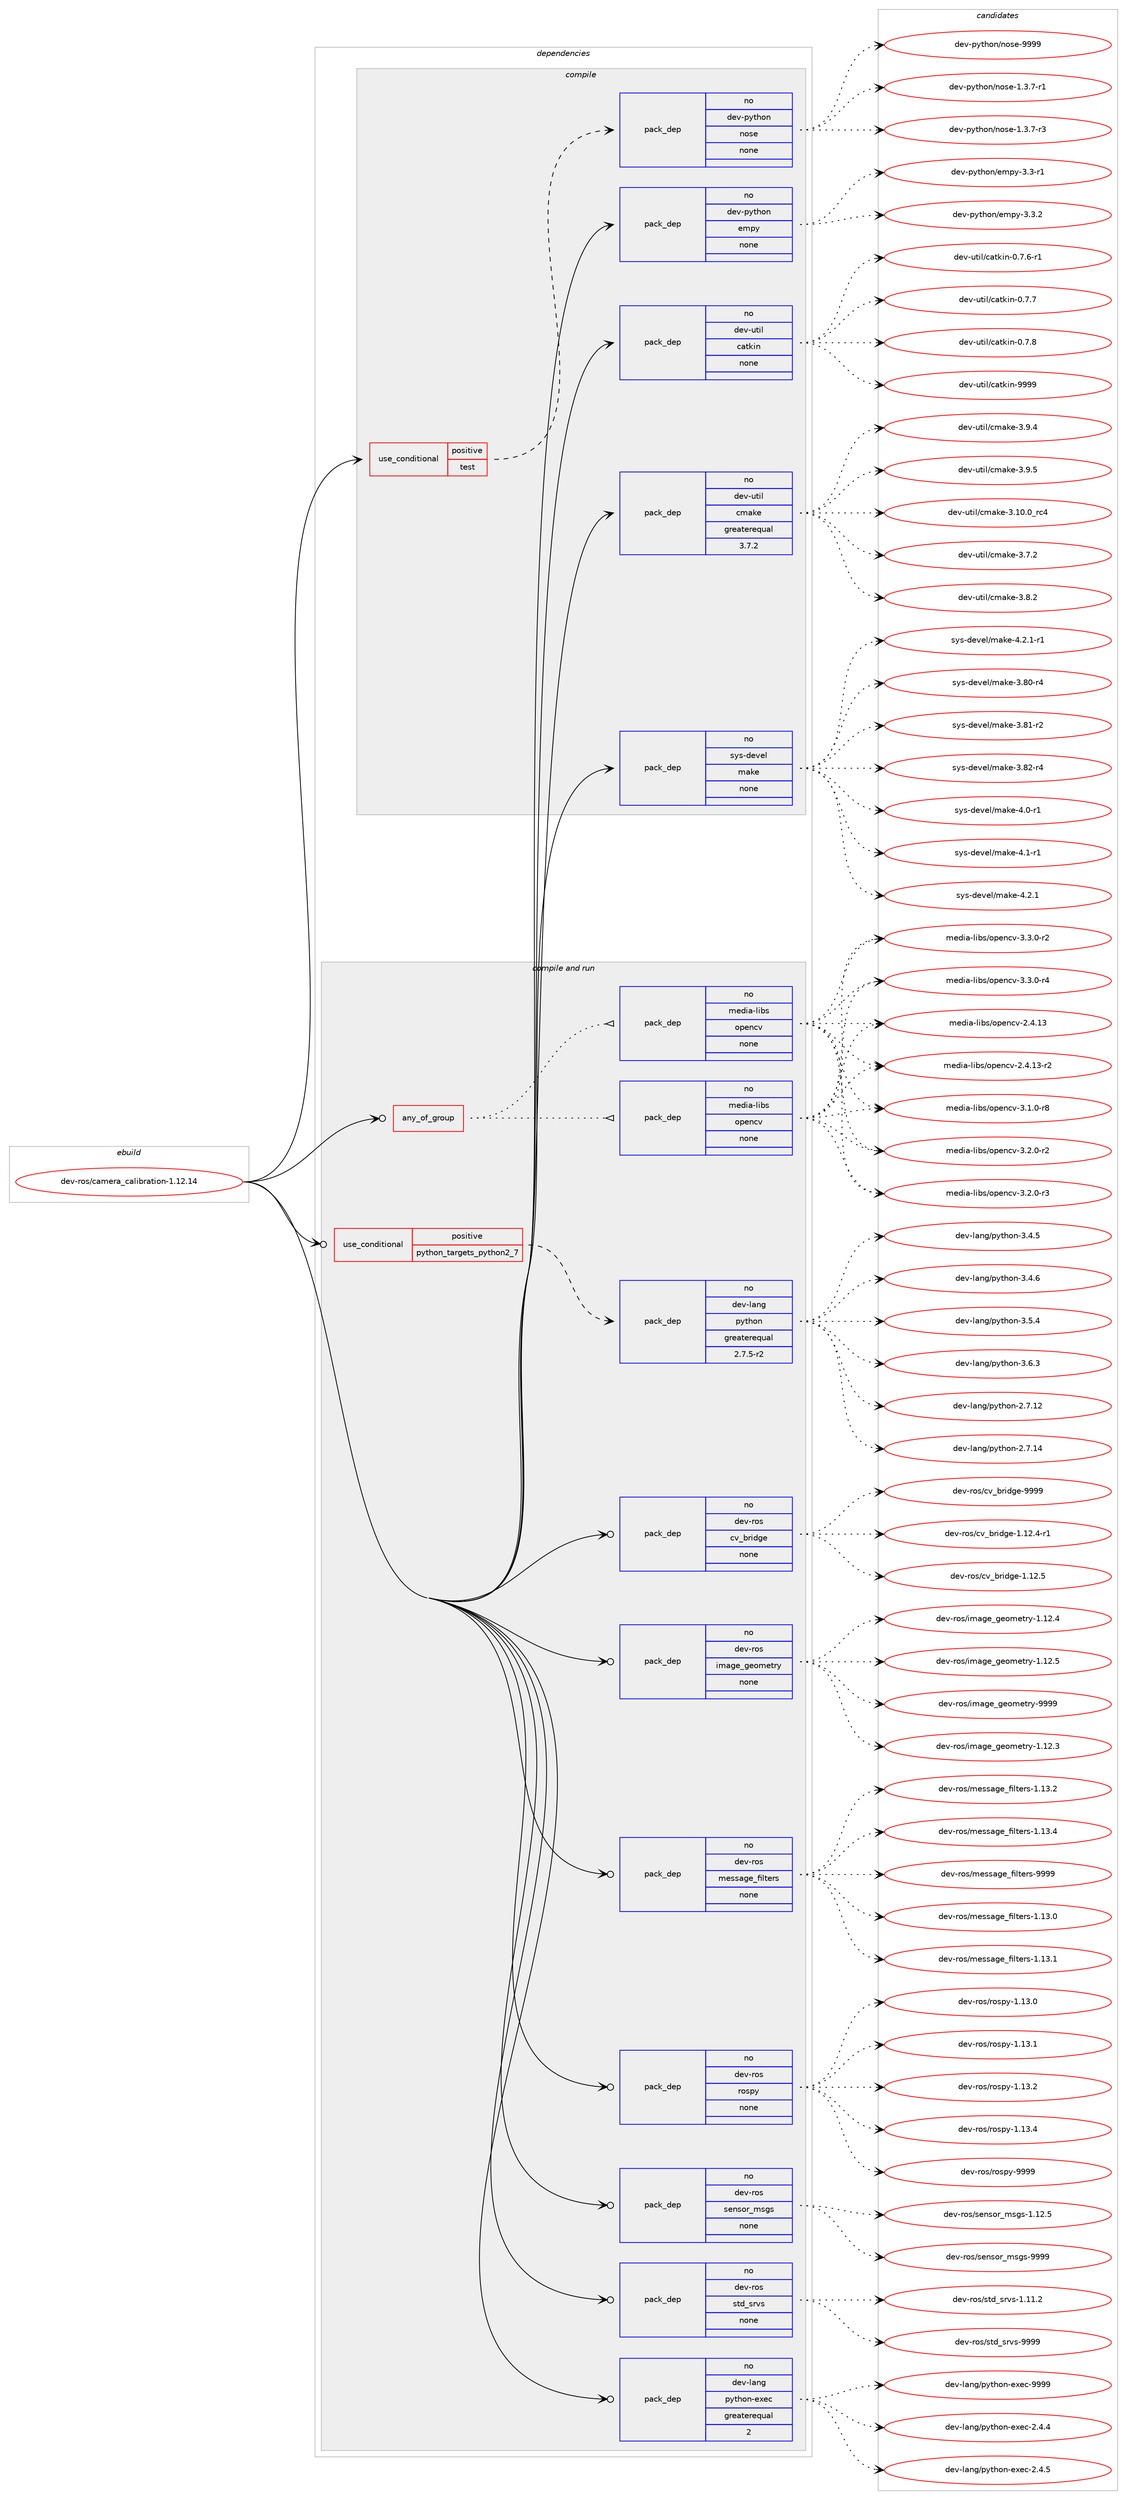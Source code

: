 digraph prolog {

# *************
# Graph options
# *************

newrank=true;
concentrate=true;
compound=true;
graph [rankdir=LR,fontname=Helvetica,fontsize=10,ranksep=1.5];#, ranksep=2.5, nodesep=0.2];
edge  [arrowhead=vee];
node  [fontname=Helvetica,fontsize=10];

# **********
# The ebuild
# **********

subgraph cluster_leftcol {
color=gray;
rank=same;
label=<<i>ebuild</i>>;
id [label="dev-ros/camera_calibration-1.12.14", color=red, width=4, href="../dev-ros/camera_calibration-1.12.14.svg"];
}

# ****************
# The dependencies
# ****************

subgraph cluster_midcol {
color=gray;
label=<<i>dependencies</i>>;
subgraph cluster_compile {
fillcolor="#eeeeee";
style=filled;
label=<<i>compile</i>>;
subgraph cond44878 {
dependency198297 [label=<<TABLE BORDER="0" CELLBORDER="1" CELLSPACING="0" CELLPADDING="4"><TR><TD ROWSPAN="3" CELLPADDING="10">use_conditional</TD></TR><TR><TD>positive</TD></TR><TR><TD>test</TD></TR></TABLE>>, shape=none, color=red];
subgraph pack149440 {
dependency198298 [label=<<TABLE BORDER="0" CELLBORDER="1" CELLSPACING="0" CELLPADDING="4" WIDTH="220"><TR><TD ROWSPAN="6" CELLPADDING="30">pack_dep</TD></TR><TR><TD WIDTH="110">no</TD></TR><TR><TD>dev-python</TD></TR><TR><TD>nose</TD></TR><TR><TD>none</TD></TR><TR><TD></TD></TR></TABLE>>, shape=none, color=blue];
}
dependency198297:e -> dependency198298:w [weight=20,style="dashed",arrowhead="vee"];
}
id:e -> dependency198297:w [weight=20,style="solid",arrowhead="vee"];
subgraph pack149441 {
dependency198299 [label=<<TABLE BORDER="0" CELLBORDER="1" CELLSPACING="0" CELLPADDING="4" WIDTH="220"><TR><TD ROWSPAN="6" CELLPADDING="30">pack_dep</TD></TR><TR><TD WIDTH="110">no</TD></TR><TR><TD>dev-python</TD></TR><TR><TD>empy</TD></TR><TR><TD>none</TD></TR><TR><TD></TD></TR></TABLE>>, shape=none, color=blue];
}
id:e -> dependency198299:w [weight=20,style="solid",arrowhead="vee"];
subgraph pack149442 {
dependency198300 [label=<<TABLE BORDER="0" CELLBORDER="1" CELLSPACING="0" CELLPADDING="4" WIDTH="220"><TR><TD ROWSPAN="6" CELLPADDING="30">pack_dep</TD></TR><TR><TD WIDTH="110">no</TD></TR><TR><TD>dev-util</TD></TR><TR><TD>catkin</TD></TR><TR><TD>none</TD></TR><TR><TD></TD></TR></TABLE>>, shape=none, color=blue];
}
id:e -> dependency198300:w [weight=20,style="solid",arrowhead="vee"];
subgraph pack149443 {
dependency198301 [label=<<TABLE BORDER="0" CELLBORDER="1" CELLSPACING="0" CELLPADDING="4" WIDTH="220"><TR><TD ROWSPAN="6" CELLPADDING="30">pack_dep</TD></TR><TR><TD WIDTH="110">no</TD></TR><TR><TD>dev-util</TD></TR><TR><TD>cmake</TD></TR><TR><TD>greaterequal</TD></TR><TR><TD>3.7.2</TD></TR></TABLE>>, shape=none, color=blue];
}
id:e -> dependency198301:w [weight=20,style="solid",arrowhead="vee"];
subgraph pack149444 {
dependency198302 [label=<<TABLE BORDER="0" CELLBORDER="1" CELLSPACING="0" CELLPADDING="4" WIDTH="220"><TR><TD ROWSPAN="6" CELLPADDING="30">pack_dep</TD></TR><TR><TD WIDTH="110">no</TD></TR><TR><TD>sys-devel</TD></TR><TR><TD>make</TD></TR><TR><TD>none</TD></TR><TR><TD></TD></TR></TABLE>>, shape=none, color=blue];
}
id:e -> dependency198302:w [weight=20,style="solid",arrowhead="vee"];
}
subgraph cluster_compileandrun {
fillcolor="#eeeeee";
style=filled;
label=<<i>compile and run</i>>;
subgraph any3933 {
dependency198303 [label=<<TABLE BORDER="0" CELLBORDER="1" CELLSPACING="0" CELLPADDING="4"><TR><TD CELLPADDING="10">any_of_group</TD></TR></TABLE>>, shape=none, color=red];subgraph pack149445 {
dependency198304 [label=<<TABLE BORDER="0" CELLBORDER="1" CELLSPACING="0" CELLPADDING="4" WIDTH="220"><TR><TD ROWSPAN="6" CELLPADDING="30">pack_dep</TD></TR><TR><TD WIDTH="110">no</TD></TR><TR><TD>media-libs</TD></TR><TR><TD>opencv</TD></TR><TR><TD>none</TD></TR><TR><TD></TD></TR></TABLE>>, shape=none, color=blue];
}
dependency198303:e -> dependency198304:w [weight=20,style="dotted",arrowhead="oinv"];
subgraph pack149446 {
dependency198305 [label=<<TABLE BORDER="0" CELLBORDER="1" CELLSPACING="0" CELLPADDING="4" WIDTH="220"><TR><TD ROWSPAN="6" CELLPADDING="30">pack_dep</TD></TR><TR><TD WIDTH="110">no</TD></TR><TR><TD>media-libs</TD></TR><TR><TD>opencv</TD></TR><TR><TD>none</TD></TR><TR><TD></TD></TR></TABLE>>, shape=none, color=blue];
}
dependency198303:e -> dependency198305:w [weight=20,style="dotted",arrowhead="oinv"];
}
id:e -> dependency198303:w [weight=20,style="solid",arrowhead="odotvee"];
subgraph cond44879 {
dependency198306 [label=<<TABLE BORDER="0" CELLBORDER="1" CELLSPACING="0" CELLPADDING="4"><TR><TD ROWSPAN="3" CELLPADDING="10">use_conditional</TD></TR><TR><TD>positive</TD></TR><TR><TD>python_targets_python2_7</TD></TR></TABLE>>, shape=none, color=red];
subgraph pack149447 {
dependency198307 [label=<<TABLE BORDER="0" CELLBORDER="1" CELLSPACING="0" CELLPADDING="4" WIDTH="220"><TR><TD ROWSPAN="6" CELLPADDING="30">pack_dep</TD></TR><TR><TD WIDTH="110">no</TD></TR><TR><TD>dev-lang</TD></TR><TR><TD>python</TD></TR><TR><TD>greaterequal</TD></TR><TR><TD>2.7.5-r2</TD></TR></TABLE>>, shape=none, color=blue];
}
dependency198306:e -> dependency198307:w [weight=20,style="dashed",arrowhead="vee"];
}
id:e -> dependency198306:w [weight=20,style="solid",arrowhead="odotvee"];
subgraph pack149448 {
dependency198308 [label=<<TABLE BORDER="0" CELLBORDER="1" CELLSPACING="0" CELLPADDING="4" WIDTH="220"><TR><TD ROWSPAN="6" CELLPADDING="30">pack_dep</TD></TR><TR><TD WIDTH="110">no</TD></TR><TR><TD>dev-lang</TD></TR><TR><TD>python-exec</TD></TR><TR><TD>greaterequal</TD></TR><TR><TD>2</TD></TR></TABLE>>, shape=none, color=blue];
}
id:e -> dependency198308:w [weight=20,style="solid",arrowhead="odotvee"];
subgraph pack149449 {
dependency198309 [label=<<TABLE BORDER="0" CELLBORDER="1" CELLSPACING="0" CELLPADDING="4" WIDTH="220"><TR><TD ROWSPAN="6" CELLPADDING="30">pack_dep</TD></TR><TR><TD WIDTH="110">no</TD></TR><TR><TD>dev-ros</TD></TR><TR><TD>cv_bridge</TD></TR><TR><TD>none</TD></TR><TR><TD></TD></TR></TABLE>>, shape=none, color=blue];
}
id:e -> dependency198309:w [weight=20,style="solid",arrowhead="odotvee"];
subgraph pack149450 {
dependency198310 [label=<<TABLE BORDER="0" CELLBORDER="1" CELLSPACING="0" CELLPADDING="4" WIDTH="220"><TR><TD ROWSPAN="6" CELLPADDING="30">pack_dep</TD></TR><TR><TD WIDTH="110">no</TD></TR><TR><TD>dev-ros</TD></TR><TR><TD>image_geometry</TD></TR><TR><TD>none</TD></TR><TR><TD></TD></TR></TABLE>>, shape=none, color=blue];
}
id:e -> dependency198310:w [weight=20,style="solid",arrowhead="odotvee"];
subgraph pack149451 {
dependency198311 [label=<<TABLE BORDER="0" CELLBORDER="1" CELLSPACING="0" CELLPADDING="4" WIDTH="220"><TR><TD ROWSPAN="6" CELLPADDING="30">pack_dep</TD></TR><TR><TD WIDTH="110">no</TD></TR><TR><TD>dev-ros</TD></TR><TR><TD>message_filters</TD></TR><TR><TD>none</TD></TR><TR><TD></TD></TR></TABLE>>, shape=none, color=blue];
}
id:e -> dependency198311:w [weight=20,style="solid",arrowhead="odotvee"];
subgraph pack149452 {
dependency198312 [label=<<TABLE BORDER="0" CELLBORDER="1" CELLSPACING="0" CELLPADDING="4" WIDTH="220"><TR><TD ROWSPAN="6" CELLPADDING="30">pack_dep</TD></TR><TR><TD WIDTH="110">no</TD></TR><TR><TD>dev-ros</TD></TR><TR><TD>rospy</TD></TR><TR><TD>none</TD></TR><TR><TD></TD></TR></TABLE>>, shape=none, color=blue];
}
id:e -> dependency198312:w [weight=20,style="solid",arrowhead="odotvee"];
subgraph pack149453 {
dependency198313 [label=<<TABLE BORDER="0" CELLBORDER="1" CELLSPACING="0" CELLPADDING="4" WIDTH="220"><TR><TD ROWSPAN="6" CELLPADDING="30">pack_dep</TD></TR><TR><TD WIDTH="110">no</TD></TR><TR><TD>dev-ros</TD></TR><TR><TD>sensor_msgs</TD></TR><TR><TD>none</TD></TR><TR><TD></TD></TR></TABLE>>, shape=none, color=blue];
}
id:e -> dependency198313:w [weight=20,style="solid",arrowhead="odotvee"];
subgraph pack149454 {
dependency198314 [label=<<TABLE BORDER="0" CELLBORDER="1" CELLSPACING="0" CELLPADDING="4" WIDTH="220"><TR><TD ROWSPAN="6" CELLPADDING="30">pack_dep</TD></TR><TR><TD WIDTH="110">no</TD></TR><TR><TD>dev-ros</TD></TR><TR><TD>std_srvs</TD></TR><TR><TD>none</TD></TR><TR><TD></TD></TR></TABLE>>, shape=none, color=blue];
}
id:e -> dependency198314:w [weight=20,style="solid",arrowhead="odotvee"];
}
subgraph cluster_run {
fillcolor="#eeeeee";
style=filled;
label=<<i>run</i>>;
}
}

# **************
# The candidates
# **************

subgraph cluster_choices {
rank=same;
color=gray;
label=<<i>candidates</i>>;

subgraph choice149440 {
color=black;
nodesep=1;
choice10010111845112121116104111110471101111151014549465146554511449 [label="dev-python/nose-1.3.7-r1", color=red, width=4,href="../dev-python/nose-1.3.7-r1.svg"];
choice10010111845112121116104111110471101111151014549465146554511451 [label="dev-python/nose-1.3.7-r3", color=red, width=4,href="../dev-python/nose-1.3.7-r3.svg"];
choice10010111845112121116104111110471101111151014557575757 [label="dev-python/nose-9999", color=red, width=4,href="../dev-python/nose-9999.svg"];
dependency198298:e -> choice10010111845112121116104111110471101111151014549465146554511449:w [style=dotted,weight="100"];
dependency198298:e -> choice10010111845112121116104111110471101111151014549465146554511451:w [style=dotted,weight="100"];
dependency198298:e -> choice10010111845112121116104111110471101111151014557575757:w [style=dotted,weight="100"];
}
subgraph choice149441 {
color=black;
nodesep=1;
choice1001011184511212111610411111047101109112121455146514511449 [label="dev-python/empy-3.3-r1", color=red, width=4,href="../dev-python/empy-3.3-r1.svg"];
choice1001011184511212111610411111047101109112121455146514650 [label="dev-python/empy-3.3.2", color=red, width=4,href="../dev-python/empy-3.3.2.svg"];
dependency198299:e -> choice1001011184511212111610411111047101109112121455146514511449:w [style=dotted,weight="100"];
dependency198299:e -> choice1001011184511212111610411111047101109112121455146514650:w [style=dotted,weight="100"];
}
subgraph choice149442 {
color=black;
nodesep=1;
choice100101118451171161051084799971161071051104548465546544511449 [label="dev-util/catkin-0.7.6-r1", color=red, width=4,href="../dev-util/catkin-0.7.6-r1.svg"];
choice10010111845117116105108479997116107105110454846554655 [label="dev-util/catkin-0.7.7", color=red, width=4,href="../dev-util/catkin-0.7.7.svg"];
choice10010111845117116105108479997116107105110454846554656 [label="dev-util/catkin-0.7.8", color=red, width=4,href="../dev-util/catkin-0.7.8.svg"];
choice100101118451171161051084799971161071051104557575757 [label="dev-util/catkin-9999", color=red, width=4,href="../dev-util/catkin-9999.svg"];
dependency198300:e -> choice100101118451171161051084799971161071051104548465546544511449:w [style=dotted,weight="100"];
dependency198300:e -> choice10010111845117116105108479997116107105110454846554655:w [style=dotted,weight="100"];
dependency198300:e -> choice10010111845117116105108479997116107105110454846554656:w [style=dotted,weight="100"];
dependency198300:e -> choice100101118451171161051084799971161071051104557575757:w [style=dotted,weight="100"];
}
subgraph choice149443 {
color=black;
nodesep=1;
choice1001011184511711610510847991099710710145514649484648951149952 [label="dev-util/cmake-3.10.0_rc4", color=red, width=4,href="../dev-util/cmake-3.10.0_rc4.svg"];
choice10010111845117116105108479910997107101455146554650 [label="dev-util/cmake-3.7.2", color=red, width=4,href="../dev-util/cmake-3.7.2.svg"];
choice10010111845117116105108479910997107101455146564650 [label="dev-util/cmake-3.8.2", color=red, width=4,href="../dev-util/cmake-3.8.2.svg"];
choice10010111845117116105108479910997107101455146574652 [label="dev-util/cmake-3.9.4", color=red, width=4,href="../dev-util/cmake-3.9.4.svg"];
choice10010111845117116105108479910997107101455146574653 [label="dev-util/cmake-3.9.5", color=red, width=4,href="../dev-util/cmake-3.9.5.svg"];
dependency198301:e -> choice1001011184511711610510847991099710710145514649484648951149952:w [style=dotted,weight="100"];
dependency198301:e -> choice10010111845117116105108479910997107101455146554650:w [style=dotted,weight="100"];
dependency198301:e -> choice10010111845117116105108479910997107101455146564650:w [style=dotted,weight="100"];
dependency198301:e -> choice10010111845117116105108479910997107101455146574652:w [style=dotted,weight="100"];
dependency198301:e -> choice10010111845117116105108479910997107101455146574653:w [style=dotted,weight="100"];
}
subgraph choice149444 {
color=black;
nodesep=1;
choice11512111545100101118101108471099710710145514656484511452 [label="sys-devel/make-3.80-r4", color=red, width=4,href="../sys-devel/make-3.80-r4.svg"];
choice11512111545100101118101108471099710710145514656494511450 [label="sys-devel/make-3.81-r2", color=red, width=4,href="../sys-devel/make-3.81-r2.svg"];
choice11512111545100101118101108471099710710145514656504511452 [label="sys-devel/make-3.82-r4", color=red, width=4,href="../sys-devel/make-3.82-r4.svg"];
choice115121115451001011181011084710997107101455246484511449 [label="sys-devel/make-4.0-r1", color=red, width=4,href="../sys-devel/make-4.0-r1.svg"];
choice115121115451001011181011084710997107101455246494511449 [label="sys-devel/make-4.1-r1", color=red, width=4,href="../sys-devel/make-4.1-r1.svg"];
choice115121115451001011181011084710997107101455246504649 [label="sys-devel/make-4.2.1", color=red, width=4,href="../sys-devel/make-4.2.1.svg"];
choice1151211154510010111810110847109971071014552465046494511449 [label="sys-devel/make-4.2.1-r1", color=red, width=4,href="../sys-devel/make-4.2.1-r1.svg"];
dependency198302:e -> choice11512111545100101118101108471099710710145514656484511452:w [style=dotted,weight="100"];
dependency198302:e -> choice11512111545100101118101108471099710710145514656494511450:w [style=dotted,weight="100"];
dependency198302:e -> choice11512111545100101118101108471099710710145514656504511452:w [style=dotted,weight="100"];
dependency198302:e -> choice115121115451001011181011084710997107101455246484511449:w [style=dotted,weight="100"];
dependency198302:e -> choice115121115451001011181011084710997107101455246494511449:w [style=dotted,weight="100"];
dependency198302:e -> choice115121115451001011181011084710997107101455246504649:w [style=dotted,weight="100"];
dependency198302:e -> choice1151211154510010111810110847109971071014552465046494511449:w [style=dotted,weight="100"];
}
subgraph choice149445 {
color=black;
nodesep=1;
choice109101100105974510810598115471111121011109911845504652464951 [label="media-libs/opencv-2.4.13", color=red, width=4,href="../media-libs/opencv-2.4.13.svg"];
choice1091011001059745108105981154711111210111099118455046524649514511450 [label="media-libs/opencv-2.4.13-r2", color=red, width=4,href="../media-libs/opencv-2.4.13-r2.svg"];
choice10910110010597451081059811547111112101110991184551464946484511456 [label="media-libs/opencv-3.1.0-r8", color=red, width=4,href="../media-libs/opencv-3.1.0-r8.svg"];
choice10910110010597451081059811547111112101110991184551465046484511450 [label="media-libs/opencv-3.2.0-r2", color=red, width=4,href="../media-libs/opencv-3.2.0-r2.svg"];
choice10910110010597451081059811547111112101110991184551465046484511451 [label="media-libs/opencv-3.2.0-r3", color=red, width=4,href="../media-libs/opencv-3.2.0-r3.svg"];
choice10910110010597451081059811547111112101110991184551465146484511450 [label="media-libs/opencv-3.3.0-r2", color=red, width=4,href="../media-libs/opencv-3.3.0-r2.svg"];
choice10910110010597451081059811547111112101110991184551465146484511452 [label="media-libs/opencv-3.3.0-r4", color=red, width=4,href="../media-libs/opencv-3.3.0-r4.svg"];
dependency198304:e -> choice109101100105974510810598115471111121011109911845504652464951:w [style=dotted,weight="100"];
dependency198304:e -> choice1091011001059745108105981154711111210111099118455046524649514511450:w [style=dotted,weight="100"];
dependency198304:e -> choice10910110010597451081059811547111112101110991184551464946484511456:w [style=dotted,weight="100"];
dependency198304:e -> choice10910110010597451081059811547111112101110991184551465046484511450:w [style=dotted,weight="100"];
dependency198304:e -> choice10910110010597451081059811547111112101110991184551465046484511451:w [style=dotted,weight="100"];
dependency198304:e -> choice10910110010597451081059811547111112101110991184551465146484511450:w [style=dotted,weight="100"];
dependency198304:e -> choice10910110010597451081059811547111112101110991184551465146484511452:w [style=dotted,weight="100"];
}
subgraph choice149446 {
color=black;
nodesep=1;
choice109101100105974510810598115471111121011109911845504652464951 [label="media-libs/opencv-2.4.13", color=red, width=4,href="../media-libs/opencv-2.4.13.svg"];
choice1091011001059745108105981154711111210111099118455046524649514511450 [label="media-libs/opencv-2.4.13-r2", color=red, width=4,href="../media-libs/opencv-2.4.13-r2.svg"];
choice10910110010597451081059811547111112101110991184551464946484511456 [label="media-libs/opencv-3.1.0-r8", color=red, width=4,href="../media-libs/opencv-3.1.0-r8.svg"];
choice10910110010597451081059811547111112101110991184551465046484511450 [label="media-libs/opencv-3.2.0-r2", color=red, width=4,href="../media-libs/opencv-3.2.0-r2.svg"];
choice10910110010597451081059811547111112101110991184551465046484511451 [label="media-libs/opencv-3.2.0-r3", color=red, width=4,href="../media-libs/opencv-3.2.0-r3.svg"];
choice10910110010597451081059811547111112101110991184551465146484511450 [label="media-libs/opencv-3.3.0-r2", color=red, width=4,href="../media-libs/opencv-3.3.0-r2.svg"];
choice10910110010597451081059811547111112101110991184551465146484511452 [label="media-libs/opencv-3.3.0-r4", color=red, width=4,href="../media-libs/opencv-3.3.0-r4.svg"];
dependency198305:e -> choice109101100105974510810598115471111121011109911845504652464951:w [style=dotted,weight="100"];
dependency198305:e -> choice1091011001059745108105981154711111210111099118455046524649514511450:w [style=dotted,weight="100"];
dependency198305:e -> choice10910110010597451081059811547111112101110991184551464946484511456:w [style=dotted,weight="100"];
dependency198305:e -> choice10910110010597451081059811547111112101110991184551465046484511450:w [style=dotted,weight="100"];
dependency198305:e -> choice10910110010597451081059811547111112101110991184551465046484511451:w [style=dotted,weight="100"];
dependency198305:e -> choice10910110010597451081059811547111112101110991184551465146484511450:w [style=dotted,weight="100"];
dependency198305:e -> choice10910110010597451081059811547111112101110991184551465146484511452:w [style=dotted,weight="100"];
}
subgraph choice149447 {
color=black;
nodesep=1;
choice10010111845108971101034711212111610411111045504655464950 [label="dev-lang/python-2.7.12", color=red, width=4,href="../dev-lang/python-2.7.12.svg"];
choice10010111845108971101034711212111610411111045504655464952 [label="dev-lang/python-2.7.14", color=red, width=4,href="../dev-lang/python-2.7.14.svg"];
choice100101118451089711010347112121116104111110455146524653 [label="dev-lang/python-3.4.5", color=red, width=4,href="../dev-lang/python-3.4.5.svg"];
choice100101118451089711010347112121116104111110455146524654 [label="dev-lang/python-3.4.6", color=red, width=4,href="../dev-lang/python-3.4.6.svg"];
choice100101118451089711010347112121116104111110455146534652 [label="dev-lang/python-3.5.4", color=red, width=4,href="../dev-lang/python-3.5.4.svg"];
choice100101118451089711010347112121116104111110455146544651 [label="dev-lang/python-3.6.3", color=red, width=4,href="../dev-lang/python-3.6.3.svg"];
dependency198307:e -> choice10010111845108971101034711212111610411111045504655464950:w [style=dotted,weight="100"];
dependency198307:e -> choice10010111845108971101034711212111610411111045504655464952:w [style=dotted,weight="100"];
dependency198307:e -> choice100101118451089711010347112121116104111110455146524653:w [style=dotted,weight="100"];
dependency198307:e -> choice100101118451089711010347112121116104111110455146524654:w [style=dotted,weight="100"];
dependency198307:e -> choice100101118451089711010347112121116104111110455146534652:w [style=dotted,weight="100"];
dependency198307:e -> choice100101118451089711010347112121116104111110455146544651:w [style=dotted,weight="100"];
}
subgraph choice149448 {
color=black;
nodesep=1;
choice1001011184510897110103471121211161041111104510112010199455046524652 [label="dev-lang/python-exec-2.4.4", color=red, width=4,href="../dev-lang/python-exec-2.4.4.svg"];
choice1001011184510897110103471121211161041111104510112010199455046524653 [label="dev-lang/python-exec-2.4.5", color=red, width=4,href="../dev-lang/python-exec-2.4.5.svg"];
choice10010111845108971101034711212111610411111045101120101994557575757 [label="dev-lang/python-exec-9999", color=red, width=4,href="../dev-lang/python-exec-9999.svg"];
dependency198308:e -> choice1001011184510897110103471121211161041111104510112010199455046524652:w [style=dotted,weight="100"];
dependency198308:e -> choice1001011184510897110103471121211161041111104510112010199455046524653:w [style=dotted,weight="100"];
dependency198308:e -> choice10010111845108971101034711212111610411111045101120101994557575757:w [style=dotted,weight="100"];
}
subgraph choice149449 {
color=black;
nodesep=1;
choice1001011184511411111547991189598114105100103101454946495046524511449 [label="dev-ros/cv_bridge-1.12.4-r1", color=red, width=4,href="../dev-ros/cv_bridge-1.12.4-r1.svg"];
choice100101118451141111154799118959811410510010310145494649504653 [label="dev-ros/cv_bridge-1.12.5", color=red, width=4,href="../dev-ros/cv_bridge-1.12.5.svg"];
choice10010111845114111115479911895981141051001031014557575757 [label="dev-ros/cv_bridge-9999", color=red, width=4,href="../dev-ros/cv_bridge-9999.svg"];
dependency198309:e -> choice1001011184511411111547991189598114105100103101454946495046524511449:w [style=dotted,weight="100"];
dependency198309:e -> choice100101118451141111154799118959811410510010310145494649504653:w [style=dotted,weight="100"];
dependency198309:e -> choice10010111845114111115479911895981141051001031014557575757:w [style=dotted,weight="100"];
}
subgraph choice149450 {
color=black;
nodesep=1;
choice1001011184511411111547105109971031019510310111110910111611412145494649504651 [label="dev-ros/image_geometry-1.12.3", color=red, width=4,href="../dev-ros/image_geometry-1.12.3.svg"];
choice1001011184511411111547105109971031019510310111110910111611412145494649504652 [label="dev-ros/image_geometry-1.12.4", color=red, width=4,href="../dev-ros/image_geometry-1.12.4.svg"];
choice1001011184511411111547105109971031019510310111110910111611412145494649504653 [label="dev-ros/image_geometry-1.12.5", color=red, width=4,href="../dev-ros/image_geometry-1.12.5.svg"];
choice100101118451141111154710510997103101951031011111091011161141214557575757 [label="dev-ros/image_geometry-9999", color=red, width=4,href="../dev-ros/image_geometry-9999.svg"];
dependency198310:e -> choice1001011184511411111547105109971031019510310111110910111611412145494649504651:w [style=dotted,weight="100"];
dependency198310:e -> choice1001011184511411111547105109971031019510310111110910111611412145494649504652:w [style=dotted,weight="100"];
dependency198310:e -> choice1001011184511411111547105109971031019510310111110910111611412145494649504653:w [style=dotted,weight="100"];
dependency198310:e -> choice100101118451141111154710510997103101951031011111091011161141214557575757:w [style=dotted,weight="100"];
}
subgraph choice149451 {
color=black;
nodesep=1;
choice1001011184511411111547109101115115971031019510210510811610111411545494649514648 [label="dev-ros/message_filters-1.13.0", color=red, width=4,href="../dev-ros/message_filters-1.13.0.svg"];
choice1001011184511411111547109101115115971031019510210510811610111411545494649514649 [label="dev-ros/message_filters-1.13.1", color=red, width=4,href="../dev-ros/message_filters-1.13.1.svg"];
choice1001011184511411111547109101115115971031019510210510811610111411545494649514650 [label="dev-ros/message_filters-1.13.2", color=red, width=4,href="../dev-ros/message_filters-1.13.2.svg"];
choice1001011184511411111547109101115115971031019510210510811610111411545494649514652 [label="dev-ros/message_filters-1.13.4", color=red, width=4,href="../dev-ros/message_filters-1.13.4.svg"];
choice100101118451141111154710910111511597103101951021051081161011141154557575757 [label="dev-ros/message_filters-9999", color=red, width=4,href="../dev-ros/message_filters-9999.svg"];
dependency198311:e -> choice1001011184511411111547109101115115971031019510210510811610111411545494649514648:w [style=dotted,weight="100"];
dependency198311:e -> choice1001011184511411111547109101115115971031019510210510811610111411545494649514649:w [style=dotted,weight="100"];
dependency198311:e -> choice1001011184511411111547109101115115971031019510210510811610111411545494649514650:w [style=dotted,weight="100"];
dependency198311:e -> choice1001011184511411111547109101115115971031019510210510811610111411545494649514652:w [style=dotted,weight="100"];
dependency198311:e -> choice100101118451141111154710910111511597103101951021051081161011141154557575757:w [style=dotted,weight="100"];
}
subgraph choice149452 {
color=black;
nodesep=1;
choice100101118451141111154711411111511212145494649514648 [label="dev-ros/rospy-1.13.0", color=red, width=4,href="../dev-ros/rospy-1.13.0.svg"];
choice100101118451141111154711411111511212145494649514649 [label="dev-ros/rospy-1.13.1", color=red, width=4,href="../dev-ros/rospy-1.13.1.svg"];
choice100101118451141111154711411111511212145494649514650 [label="dev-ros/rospy-1.13.2", color=red, width=4,href="../dev-ros/rospy-1.13.2.svg"];
choice100101118451141111154711411111511212145494649514652 [label="dev-ros/rospy-1.13.4", color=red, width=4,href="../dev-ros/rospy-1.13.4.svg"];
choice10010111845114111115471141111151121214557575757 [label="dev-ros/rospy-9999", color=red, width=4,href="../dev-ros/rospy-9999.svg"];
dependency198312:e -> choice100101118451141111154711411111511212145494649514648:w [style=dotted,weight="100"];
dependency198312:e -> choice100101118451141111154711411111511212145494649514649:w [style=dotted,weight="100"];
dependency198312:e -> choice100101118451141111154711411111511212145494649514650:w [style=dotted,weight="100"];
dependency198312:e -> choice100101118451141111154711411111511212145494649514652:w [style=dotted,weight="100"];
dependency198312:e -> choice10010111845114111115471141111151121214557575757:w [style=dotted,weight="100"];
}
subgraph choice149453 {
color=black;
nodesep=1;
choice10010111845114111115471151011101151111149510911510311545494649504653 [label="dev-ros/sensor_msgs-1.12.5", color=red, width=4,href="../dev-ros/sensor_msgs-1.12.5.svg"];
choice1001011184511411111547115101110115111114951091151031154557575757 [label="dev-ros/sensor_msgs-9999", color=red, width=4,href="../dev-ros/sensor_msgs-9999.svg"];
dependency198313:e -> choice10010111845114111115471151011101151111149510911510311545494649504653:w [style=dotted,weight="100"];
dependency198313:e -> choice1001011184511411111547115101110115111114951091151031154557575757:w [style=dotted,weight="100"];
}
subgraph choice149454 {
color=black;
nodesep=1;
choice10010111845114111115471151161009511511411811545494649494650 [label="dev-ros/std_srvs-1.11.2", color=red, width=4,href="../dev-ros/std_srvs-1.11.2.svg"];
choice1001011184511411111547115116100951151141181154557575757 [label="dev-ros/std_srvs-9999", color=red, width=4,href="../dev-ros/std_srvs-9999.svg"];
dependency198314:e -> choice10010111845114111115471151161009511511411811545494649494650:w [style=dotted,weight="100"];
dependency198314:e -> choice1001011184511411111547115116100951151141181154557575757:w [style=dotted,weight="100"];
}
}

}

